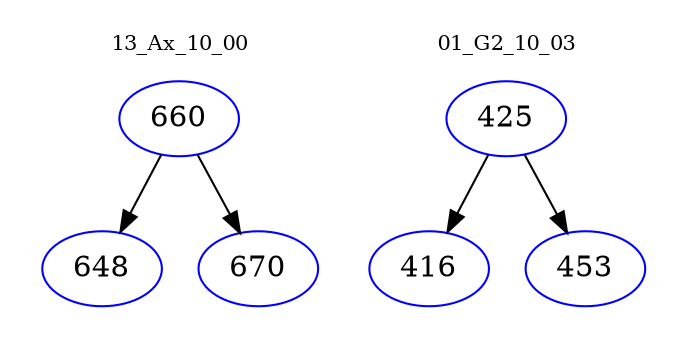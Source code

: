 digraph{
subgraph cluster_0 {
color = white
label = "13_Ax_10_00";
fontsize=10;
T0_660 [label="660", color="blue"]
T0_660 -> T0_648 [color="black"]
T0_648 [label="648", color="blue"]
T0_660 -> T0_670 [color="black"]
T0_670 [label="670", color="blue"]
}
subgraph cluster_1 {
color = white
label = "01_G2_10_03";
fontsize=10;
T1_425 [label="425", color="blue"]
T1_425 -> T1_416 [color="black"]
T1_416 [label="416", color="blue"]
T1_425 -> T1_453 [color="black"]
T1_453 [label="453", color="blue"]
}
}
